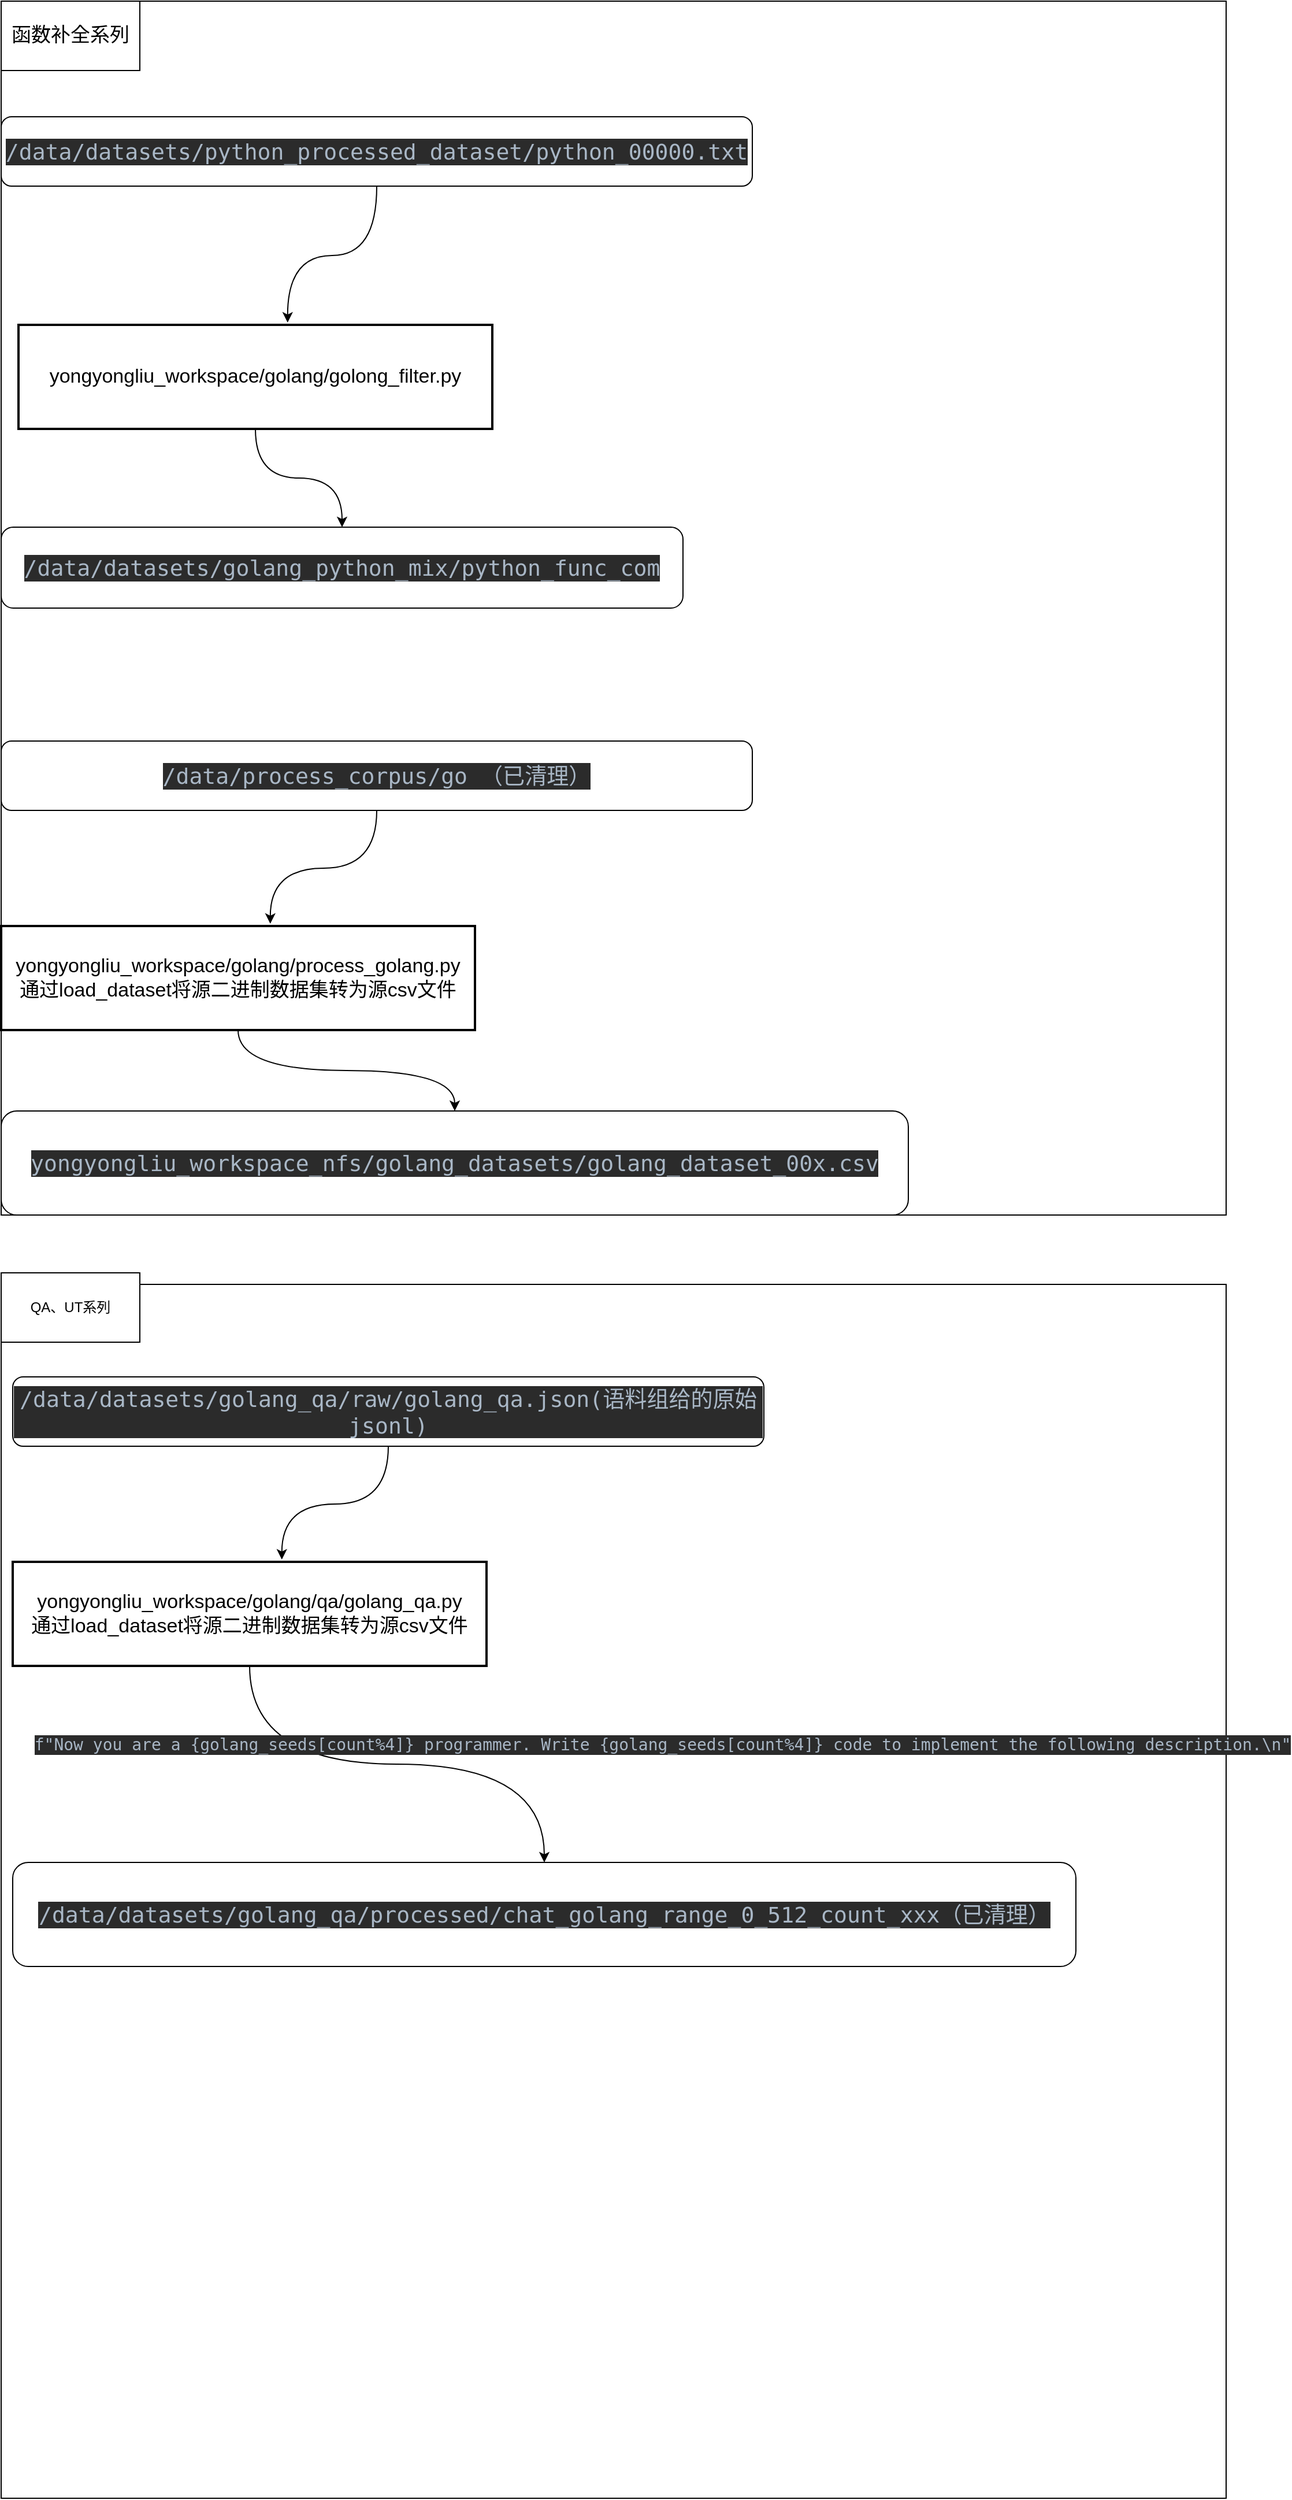 <mxfile version="21.3.8" type="github">
  <diagram name="Page-1" id="lMY-sMkPxDxuLvX3BMbK">
    <mxGraphModel dx="2092" dy="795" grid="1" gridSize="10" guides="1" tooltips="1" connect="1" arrows="1" fold="1" page="1" pageScale="1" pageWidth="850" pageHeight="1100" math="0" shadow="0">
      <root>
        <mxCell id="0" />
        <mxCell id="1" parent="0" />
        <mxCell id="CvFmvvVTMCm7SmgXRJdy-15" value="" style="rounded=0;whiteSpace=wrap;html=1;" vertex="1" parent="1">
          <mxGeometry y="60" width="1060" height="1050" as="geometry" />
        </mxCell>
        <mxCell id="CvFmvvVTMCm7SmgXRJdy-8" style="edgeStyle=orthogonalEdgeStyle;rounded=0;orthogonalLoop=1;jettySize=auto;html=1;exitX=0.5;exitY=1;exitDx=0;exitDy=0;entryX=0.568;entryY=-0.022;entryDx=0;entryDy=0;entryPerimeter=0;curved=1;" edge="1" parent="1" source="CvFmvvVTMCm7SmgXRJdy-1" target="CvFmvvVTMCm7SmgXRJdy-6">
          <mxGeometry relative="1" as="geometry" />
        </mxCell>
        <mxCell id="CvFmvvVTMCm7SmgXRJdy-1" value="&lt;div style=&quot;background-color: rgb(43, 43, 43); color: rgb(169, 183, 198); font-family: &amp;quot;JetBrains Mono&amp;quot;, monospace; font-size: 14.3pt;&quot;&gt;/data/datasets/python_processed_dataset/python_00000.txt&lt;/div&gt;" style="rounded=1;whiteSpace=wrap;html=1;" vertex="1" parent="1">
          <mxGeometry y="160" width="650" height="60" as="geometry" />
        </mxCell>
        <mxCell id="CvFmvvVTMCm7SmgXRJdy-9" style="edgeStyle=orthogonalEdgeStyle;rounded=0;orthogonalLoop=1;jettySize=auto;html=1;exitX=0.5;exitY=1;exitDx=0;exitDy=0;curved=1;" edge="1" parent="1" source="CvFmvvVTMCm7SmgXRJdy-6" target="CvFmvvVTMCm7SmgXRJdy-7">
          <mxGeometry relative="1" as="geometry" />
        </mxCell>
        <mxCell id="CvFmvvVTMCm7SmgXRJdy-6" value="yongyongliu_workspace/golang/golong_filter.py" style="rounded=0;whiteSpace=wrap;html=1;strokeWidth=2;fontSize=17;" vertex="1" parent="1">
          <mxGeometry x="15" y="340" width="410" height="90" as="geometry" />
        </mxCell>
        <mxCell id="CvFmvvVTMCm7SmgXRJdy-7" value="&lt;div style=&quot;background-color: rgb(43, 43, 43); color: rgb(169, 183, 198); font-family: &amp;quot;JetBrains Mono&amp;quot;, monospace; font-size: 14.3pt;&quot;&gt;/data/datasets/golang_python_mix/python_func_com&lt;/div&gt;" style="rounded=1;whiteSpace=wrap;html=1;" vertex="1" parent="1">
          <mxGeometry y="515" width="590" height="70" as="geometry" />
        </mxCell>
        <mxCell id="CvFmvvVTMCm7SmgXRJdy-10" style="edgeStyle=orthogonalEdgeStyle;rounded=0;orthogonalLoop=1;jettySize=auto;html=1;exitX=0.5;exitY=1;exitDx=0;exitDy=0;entryX=0.568;entryY=-0.022;entryDx=0;entryDy=0;entryPerimeter=0;curved=1;" edge="1" parent="1" source="CvFmvvVTMCm7SmgXRJdy-11" target="CvFmvvVTMCm7SmgXRJdy-13">
          <mxGeometry relative="1" as="geometry" />
        </mxCell>
        <mxCell id="CvFmvvVTMCm7SmgXRJdy-11" value="&lt;div style=&quot;background-color: rgb(43, 43, 43); color: rgb(169, 183, 198); font-family: &amp;quot;JetBrains Mono&amp;quot;, monospace; font-size: 14.3pt;&quot;&gt;&lt;div style=&quot;font-size: 14.3pt;&quot;&gt;/data/process_corpus/go （已清理）&lt;/div&gt;&lt;/div&gt;" style="rounded=1;whiteSpace=wrap;html=1;" vertex="1" parent="1">
          <mxGeometry y="700" width="650" height="60" as="geometry" />
        </mxCell>
        <mxCell id="CvFmvvVTMCm7SmgXRJdy-12" style="edgeStyle=orthogonalEdgeStyle;rounded=0;orthogonalLoop=1;jettySize=auto;html=1;exitX=0.5;exitY=1;exitDx=0;exitDy=0;curved=1;" edge="1" parent="1" source="CvFmvvVTMCm7SmgXRJdy-13" target="CvFmvvVTMCm7SmgXRJdy-14">
          <mxGeometry relative="1" as="geometry" />
        </mxCell>
        <mxCell id="CvFmvvVTMCm7SmgXRJdy-13" value="yongyongliu_workspace/golang/process_golang.py&lt;br&gt;通过load_dataset将源二进制数据集转为源csv文件" style="rounded=0;whiteSpace=wrap;html=1;strokeWidth=2;fontSize=17;" vertex="1" parent="1">
          <mxGeometry y="860" width="410" height="90" as="geometry" />
        </mxCell>
        <mxCell id="CvFmvvVTMCm7SmgXRJdy-14" value="&lt;div style=&quot;background-color: rgb(43, 43, 43); color: rgb(169, 183, 198); font-family: &amp;quot;JetBrains Mono&amp;quot;, monospace; font-size: 14.3pt;&quot;&gt;yongyongliu_workspace_nfs/golang_datasets/golang_dataset_00x.csv&lt;/div&gt;" style="rounded=1;whiteSpace=wrap;html=1;" vertex="1" parent="1">
          <mxGeometry y="1020" width="785" height="90" as="geometry" />
        </mxCell>
        <mxCell id="CvFmvvVTMCm7SmgXRJdy-16" value="&lt;font style=&quot;font-size: 17px;&quot;&gt;函数补全系列&lt;/font&gt;" style="rounded=0;whiteSpace=wrap;html=1;" vertex="1" parent="1">
          <mxGeometry y="60" width="120" height="60" as="geometry" />
        </mxCell>
        <mxCell id="CvFmvvVTMCm7SmgXRJdy-17" value="" style="rounded=0;whiteSpace=wrap;html=1;" vertex="1" parent="1">
          <mxGeometry y="1170" width="1060" height="1050" as="geometry" />
        </mxCell>
        <mxCell id="CvFmvvVTMCm7SmgXRJdy-18" value="QA、UT系列" style="rounded=0;whiteSpace=wrap;html=1;" vertex="1" parent="1">
          <mxGeometry y="1160" width="120" height="60" as="geometry" />
        </mxCell>
        <mxCell id="CvFmvvVTMCm7SmgXRJdy-19" style="edgeStyle=orthogonalEdgeStyle;rounded=0;orthogonalLoop=1;jettySize=auto;html=1;exitX=0.5;exitY=1;exitDx=0;exitDy=0;entryX=0.568;entryY=-0.022;entryDx=0;entryDy=0;entryPerimeter=0;curved=1;" edge="1" parent="1" source="CvFmvvVTMCm7SmgXRJdy-20" target="CvFmvvVTMCm7SmgXRJdy-22">
          <mxGeometry relative="1" as="geometry" />
        </mxCell>
        <mxCell id="CvFmvvVTMCm7SmgXRJdy-20" value="&lt;div style=&quot;background-color: rgb(43, 43, 43); color: rgb(169, 183, 198); font-family: &amp;quot;JetBrains Mono&amp;quot;, monospace; font-size: 14.3pt;&quot;&gt;&lt;div style=&quot;font-size: 14.3pt;&quot;&gt;&lt;div style=&quot;font-size: 14.3pt;&quot;&gt;/data/datasets/golang_qa/raw/golang_qa.json(语料组给的原始jsonl)&lt;/div&gt;&lt;/div&gt;&lt;/div&gt;" style="rounded=1;whiteSpace=wrap;html=1;" vertex="1" parent="1">
          <mxGeometry x="10" y="1250" width="650" height="60" as="geometry" />
        </mxCell>
        <mxCell id="CvFmvvVTMCm7SmgXRJdy-21" style="edgeStyle=orthogonalEdgeStyle;rounded=0;orthogonalLoop=1;jettySize=auto;html=1;exitX=0.5;exitY=1;exitDx=0;exitDy=0;curved=1;" edge="1" parent="1" source="CvFmvvVTMCm7SmgXRJdy-22" target="CvFmvvVTMCm7SmgXRJdy-23">
          <mxGeometry relative="1" as="geometry" />
        </mxCell>
        <mxCell id="CvFmvvVTMCm7SmgXRJdy-24" value="&lt;div style=&quot;background-color: rgb(43, 43, 43); color: rgb(169, 183, 198); font-family: &amp;quot;JetBrains Mono&amp;quot;, monospace;&quot;&gt;&lt;font style=&quot;font-size: 14px;&quot;&gt;f&quot;Now&amp;nbsp;you&amp;nbsp;are&amp;nbsp;a&amp;nbsp;{golang_seeds[count%4]} programmer. Write {golang_seeds[count%4]} code to implement the following description.\n&quot;&lt;/font&gt;&lt;/div&gt;" style="edgeLabel;html=1;align=center;verticalAlign=middle;resizable=0;points=[];" vertex="1" connectable="0" parent="CvFmvvVTMCm7SmgXRJdy-21">
          <mxGeometry x="-0.345" y="18" relative="1" as="geometry">
            <mxPoint x="303" y="1" as="offset" />
          </mxGeometry>
        </mxCell>
        <mxCell id="CvFmvvVTMCm7SmgXRJdy-22" value="yongyongliu_workspace/golang/qa/golang_qa.py&lt;br&gt;通过load_dataset将源二进制数据集转为源csv文件" style="rounded=0;whiteSpace=wrap;html=1;strokeWidth=2;fontSize=17;" vertex="1" parent="1">
          <mxGeometry x="10" y="1410" width="410" height="90" as="geometry" />
        </mxCell>
        <mxCell id="CvFmvvVTMCm7SmgXRJdy-23" value="&lt;div style=&quot;background-color: rgb(43, 43, 43); color: rgb(169, 183, 198); font-family: &amp;quot;JetBrains Mono&amp;quot;, monospace; font-size: 14.3pt;&quot;&gt;&lt;div style=&quot;font-size: 14.3pt;&quot;&gt;/data/datasets/golang_qa/processed/chat_golang_range_0_512_count_xxx（已清理）&lt;/div&gt;&lt;/div&gt;" style="rounded=1;whiteSpace=wrap;html=1;" vertex="1" parent="1">
          <mxGeometry x="10" y="1670" width="920" height="90" as="geometry" />
        </mxCell>
      </root>
    </mxGraphModel>
  </diagram>
</mxfile>
